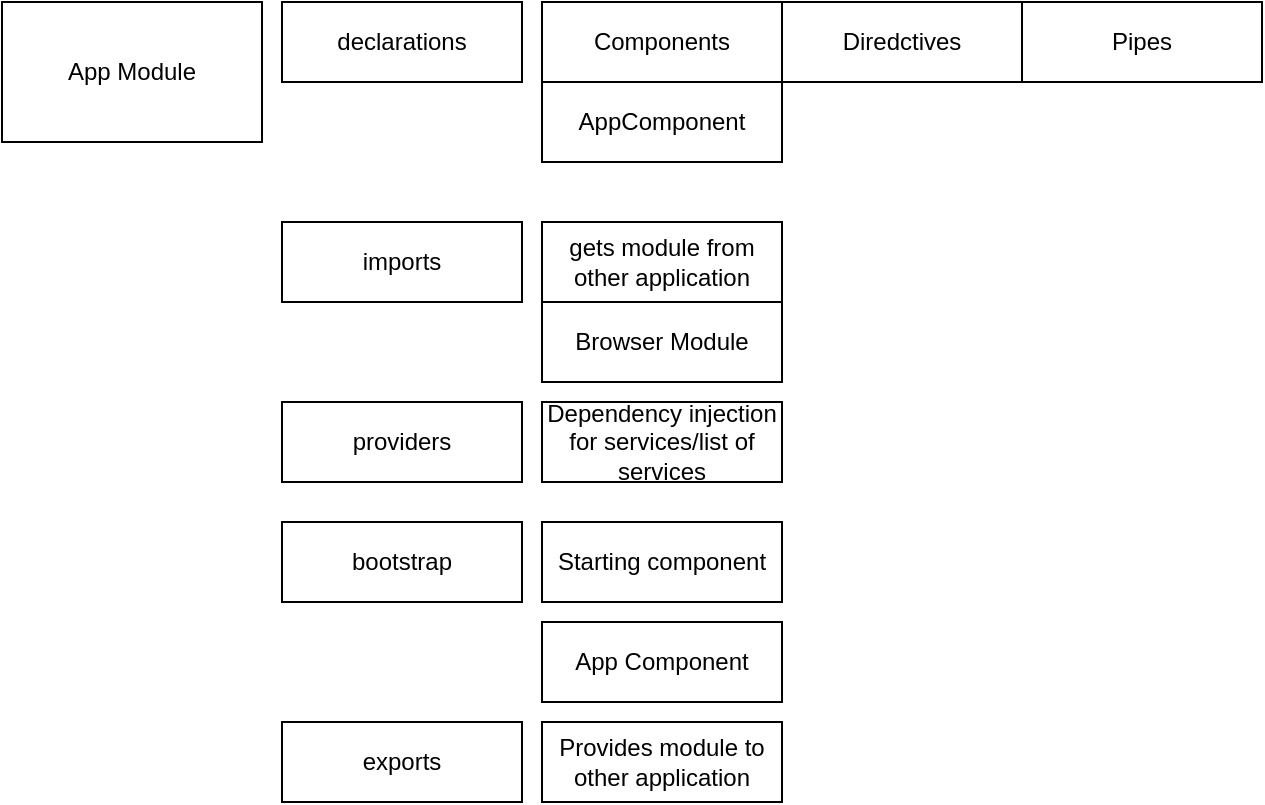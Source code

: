 <mxfile>
    <diagram id="AC-uAab_DiGBDoA_cr_5" name="Page-1">
        <mxGraphModel dx="526" dy="419" grid="1" gridSize="10" guides="1" tooltips="1" connect="1" arrows="1" fold="1" page="1" pageScale="1" pageWidth="850" pageHeight="1100" math="0" shadow="0">
            <root>
                <mxCell id="0"/>
                <mxCell id="1" parent="0"/>
                <mxCell id="2" value="App Module" style="rounded=0;whiteSpace=wrap;html=1;" vertex="1" parent="1">
                    <mxGeometry x="10" y="30" width="130" height="70" as="geometry"/>
                </mxCell>
                <mxCell id="3" value="declarations" style="rounded=0;whiteSpace=wrap;html=1;" vertex="1" parent="1">
                    <mxGeometry x="150" y="30" width="120" height="40" as="geometry"/>
                </mxCell>
                <mxCell id="4" value="imports" style="rounded=0;whiteSpace=wrap;html=1;" vertex="1" parent="1">
                    <mxGeometry x="150" y="140" width="120" height="40" as="geometry"/>
                </mxCell>
                <mxCell id="5" value="exports" style="rounded=0;whiteSpace=wrap;html=1;" vertex="1" parent="1">
                    <mxGeometry x="150" y="390" width="120" height="40" as="geometry"/>
                </mxCell>
                <mxCell id="6" value="providers" style="rounded=0;whiteSpace=wrap;html=1;" vertex="1" parent="1">
                    <mxGeometry x="150" y="230" width="120" height="40" as="geometry"/>
                </mxCell>
                <mxCell id="7" value="bootstrap" style="rounded=0;whiteSpace=wrap;html=1;" vertex="1" parent="1">
                    <mxGeometry x="150" y="290" width="120" height="40" as="geometry"/>
                </mxCell>
                <mxCell id="8" value="Components" style="rounded=0;whiteSpace=wrap;html=1;" vertex="1" parent="1">
                    <mxGeometry x="280" y="30" width="120" height="40" as="geometry"/>
                </mxCell>
                <mxCell id="9" value="Diredctives" style="rounded=0;whiteSpace=wrap;html=1;" vertex="1" parent="1">
                    <mxGeometry x="400" y="30" width="120" height="40" as="geometry"/>
                </mxCell>
                <mxCell id="10" value="Pipes" style="rounded=0;whiteSpace=wrap;html=1;" vertex="1" parent="1">
                    <mxGeometry x="520" y="30" width="120" height="40" as="geometry"/>
                </mxCell>
                <mxCell id="11" value="AppComponent" style="rounded=0;whiteSpace=wrap;html=1;" vertex="1" parent="1">
                    <mxGeometry x="280" y="70" width="120" height="40" as="geometry"/>
                </mxCell>
                <mxCell id="12" value="gets module from other application" style="rounded=0;whiteSpace=wrap;html=1;" vertex="1" parent="1">
                    <mxGeometry x="280" y="140" width="120" height="40" as="geometry"/>
                </mxCell>
                <mxCell id="13" value="Browser Module" style="rounded=0;whiteSpace=wrap;html=1;" vertex="1" parent="1">
                    <mxGeometry x="280" y="180" width="120" height="40" as="geometry"/>
                </mxCell>
                <mxCell id="14" value="Dependency injection for services/list of services&lt;span style=&quot;color: rgba(0, 0, 0, 0); font-family: monospace; font-size: 0px; text-align: start;&quot;&gt;%3CmxGraphModel%3E%3Croot%3E%3CmxCell%20id%3D%220%22%2F%3E%3CmxCell%20id%3D%221%22%20parent%3D%220%22%2F%3E%3CmxCell%20id%3D%222%22%20value%3D%22providers%22%20style%3D%22rounded%3D0%3BwhiteSpace%3Dwrap%3Bhtml%3D1%3B%22%20vertex%3D%221%22%20parent%3D%221%22%3E%3CmxGeometry%20x%3D%22150%22%20y%3D%22230%22%20width%3D%22120%22%20height%3D%2240%22%20as%3D%22geometry%22%2F%3E%3C%2FmxCell%3E%3C%2Froot%3E%3C%2FmxGraphModel%3E&lt;/span&gt;" style="rounded=0;whiteSpace=wrap;html=1;" vertex="1" parent="1">
                    <mxGeometry x="280" y="230" width="120" height="40" as="geometry"/>
                </mxCell>
                <mxCell id="15" value="Starting component" style="rounded=0;whiteSpace=wrap;html=1;" vertex="1" parent="1">
                    <mxGeometry x="280" y="290" width="120" height="40" as="geometry"/>
                </mxCell>
                <mxCell id="16" value="App Component" style="rounded=0;whiteSpace=wrap;html=1;" vertex="1" parent="1">
                    <mxGeometry x="280" y="340" width="120" height="40" as="geometry"/>
                </mxCell>
                <mxCell id="17" value="Provides module to other application" style="rounded=0;whiteSpace=wrap;html=1;" vertex="1" parent="1">
                    <mxGeometry x="280" y="390" width="120" height="40" as="geometry"/>
                </mxCell>
            </root>
        </mxGraphModel>
    </diagram>
</mxfile>
